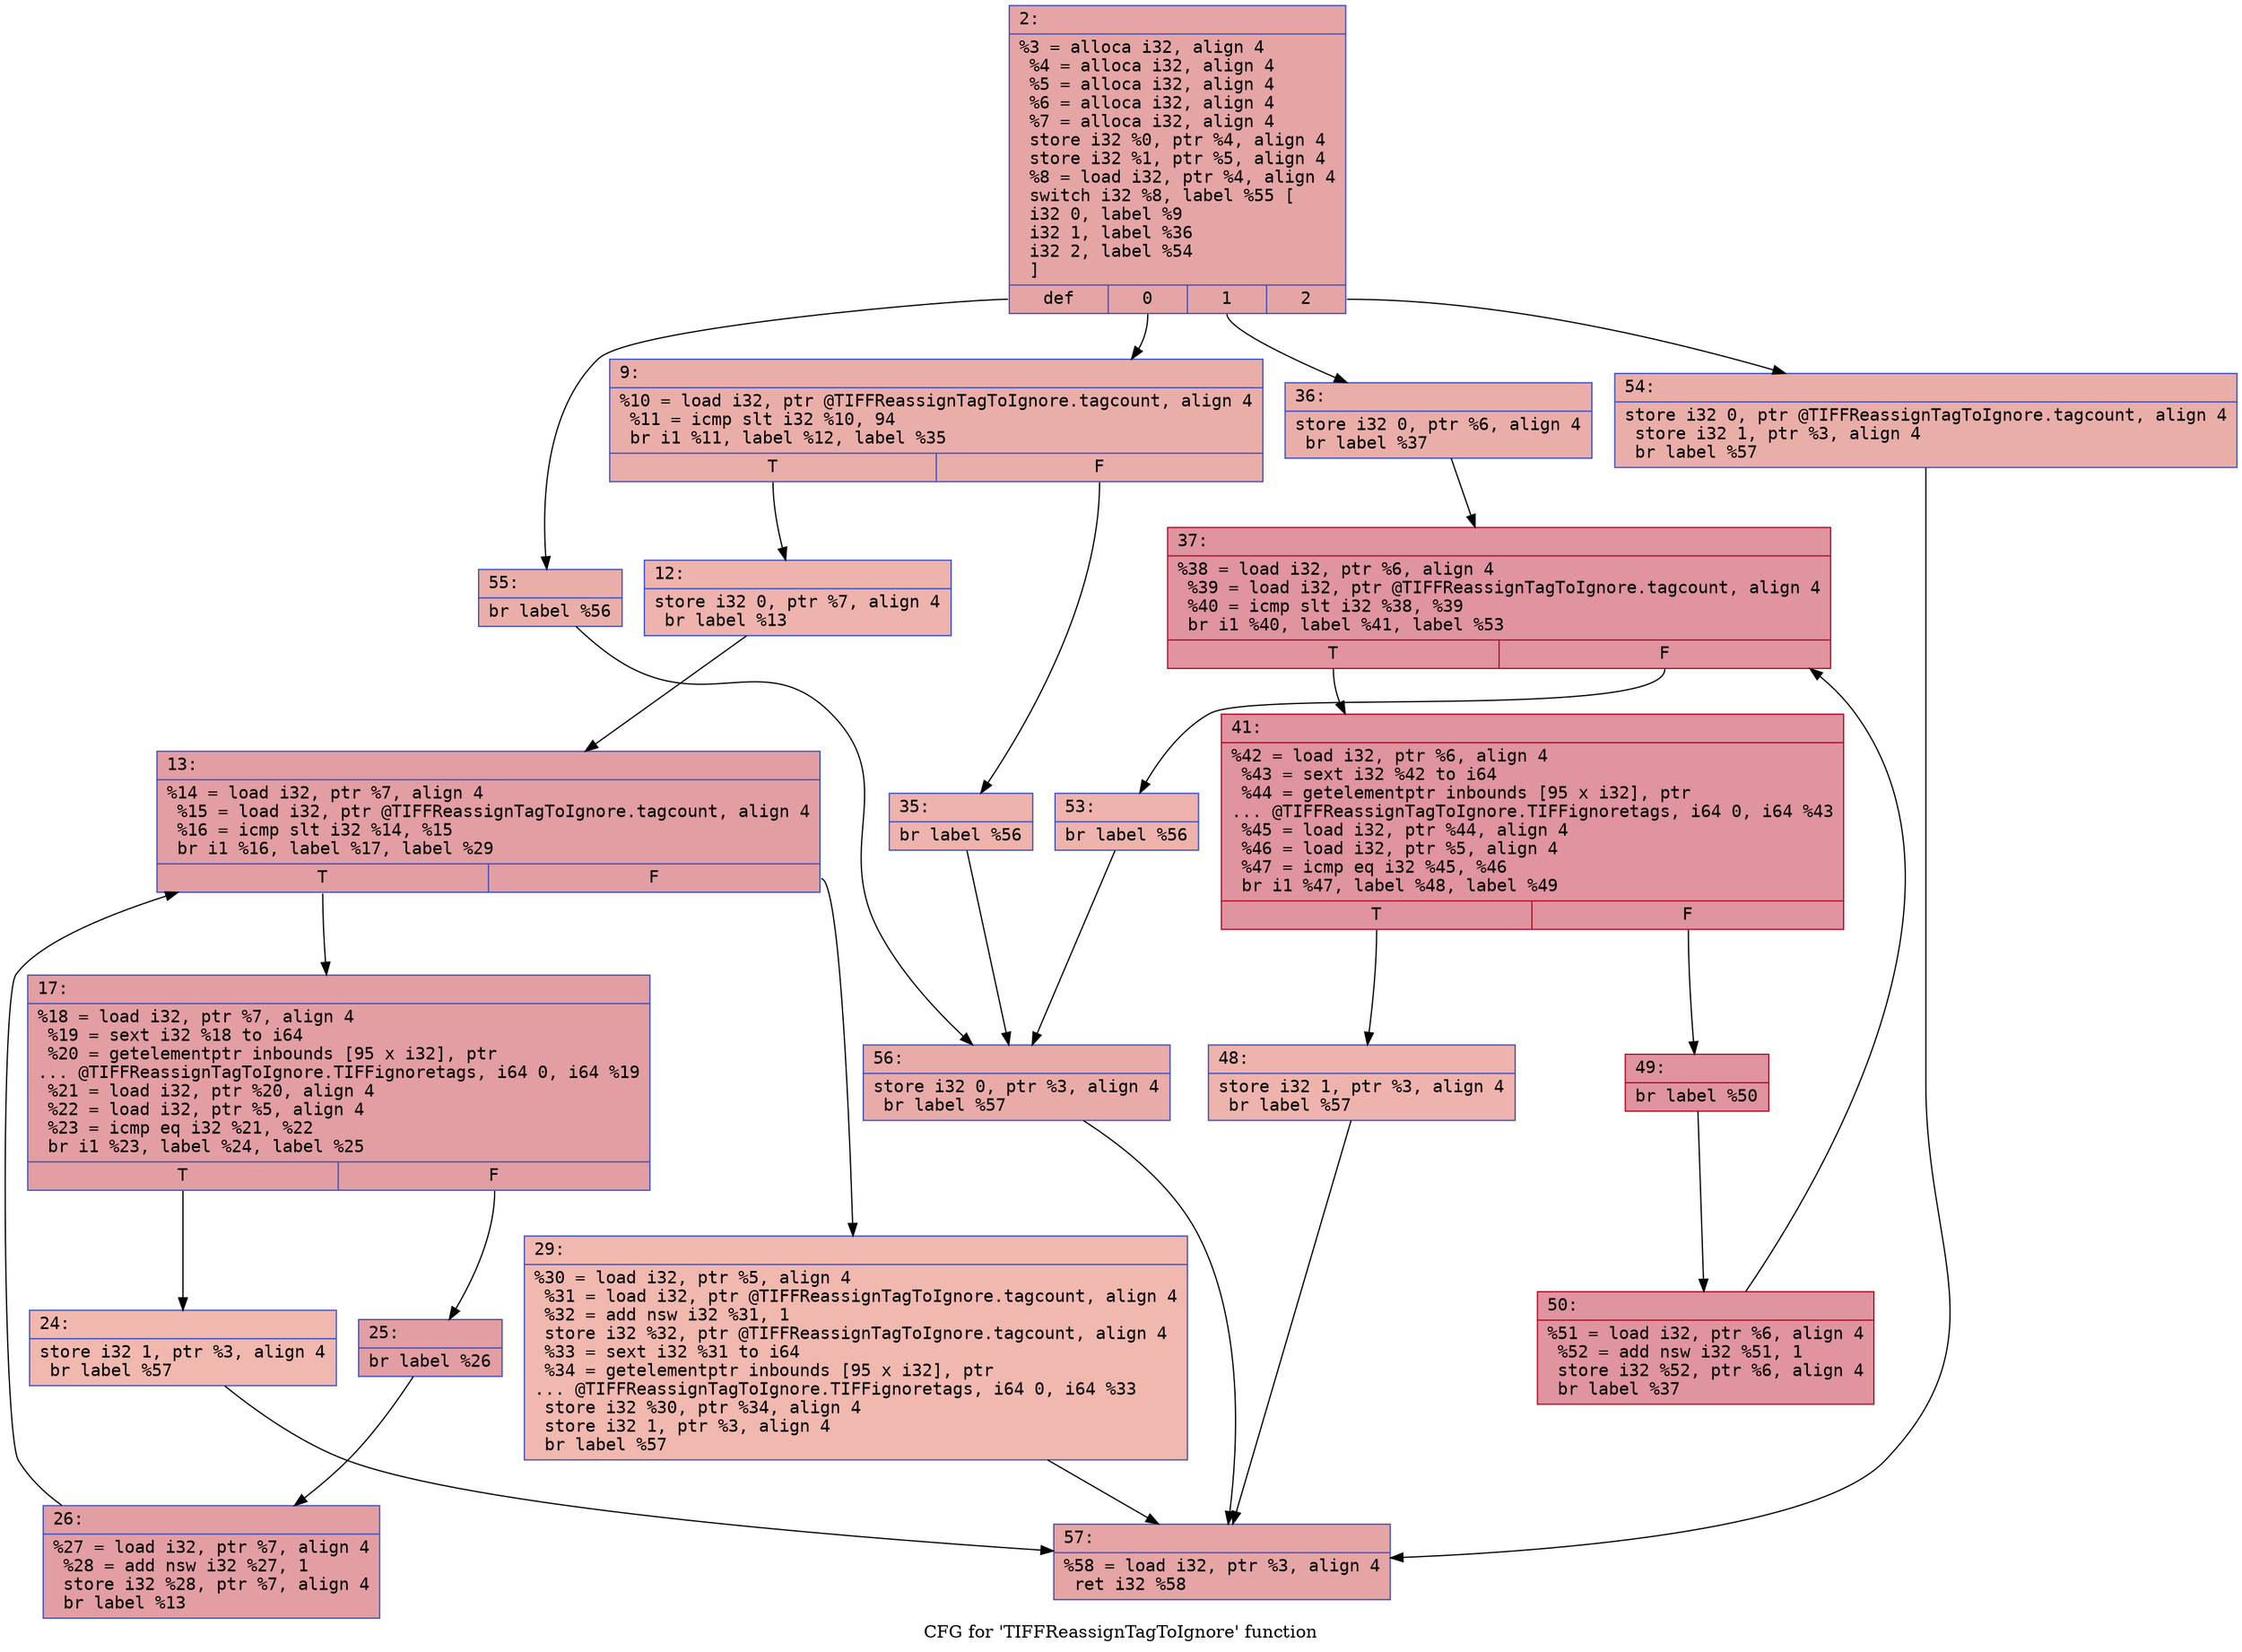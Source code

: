 digraph "CFG for 'TIFFReassignTagToIgnore' function" {
	label="CFG for 'TIFFReassignTagToIgnore' function";

	Node0x6000015c9db0 [shape=record,color="#3d50c3ff", style=filled, fillcolor="#c5333470" fontname="Courier",label="{2:\l|  %3 = alloca i32, align 4\l  %4 = alloca i32, align 4\l  %5 = alloca i32, align 4\l  %6 = alloca i32, align 4\l  %7 = alloca i32, align 4\l  store i32 %0, ptr %4, align 4\l  store i32 %1, ptr %5, align 4\l  %8 = load i32, ptr %4, align 4\l  switch i32 %8, label %55 [\l    i32 0, label %9\l    i32 1, label %36\l    i32 2, label %54\l  ]\l|{<s0>def|<s1>0|<s2>1|<s3>2}}"];
	Node0x6000015c9db0:s0 -> Node0x6000015ca350[tooltip="2 -> 55\nProbability 25.00%" ];
	Node0x6000015c9db0:s1 -> Node0x6000015c9e00[tooltip="2 -> 9\nProbability 25.00%" ];
	Node0x6000015c9db0:s2 -> Node0x6000015ca0d0[tooltip="2 -> 36\nProbability 25.00%" ];
	Node0x6000015c9db0:s3 -> Node0x6000015ca300[tooltip="2 -> 54\nProbability 25.00%" ];
	Node0x6000015c9e00 [shape=record,color="#3d50c3ff", style=filled, fillcolor="#d0473d70" fontname="Courier",label="{9:\l|  %10 = load i32, ptr @TIFFReassignTagToIgnore.tagcount, align 4\l  %11 = icmp slt i32 %10, 94\l  br i1 %11, label %12, label %35\l|{<s0>T|<s1>F}}"];
	Node0x6000015c9e00:s0 -> Node0x6000015c9e50[tooltip="9 -> 12\nProbability 50.00%" ];
	Node0x6000015c9e00:s1 -> Node0x6000015ca080[tooltip="9 -> 35\nProbability 50.00%" ];
	Node0x6000015c9e50 [shape=record,color="#3d50c3ff", style=filled, fillcolor="#d6524470" fontname="Courier",label="{12:\l|  store i32 0, ptr %7, align 4\l  br label %13\l}"];
	Node0x6000015c9e50 -> Node0x6000015c9ea0[tooltip="12 -> 13\nProbability 100.00%" ];
	Node0x6000015c9ea0 [shape=record,color="#3d50c3ff", style=filled, fillcolor="#be242e70" fontname="Courier",label="{13:\l|  %14 = load i32, ptr %7, align 4\l  %15 = load i32, ptr @TIFFReassignTagToIgnore.tagcount, align 4\l  %16 = icmp slt i32 %14, %15\l  br i1 %16, label %17, label %29\l|{<s0>T|<s1>F}}"];
	Node0x6000015c9ea0:s0 -> Node0x6000015c9ef0[tooltip="13 -> 17\nProbability 96.88%" ];
	Node0x6000015c9ea0:s1 -> Node0x6000015ca030[tooltip="13 -> 29\nProbability 3.12%" ];
	Node0x6000015c9ef0 [shape=record,color="#3d50c3ff", style=filled, fillcolor="#be242e70" fontname="Courier",label="{17:\l|  %18 = load i32, ptr %7, align 4\l  %19 = sext i32 %18 to i64\l  %20 = getelementptr inbounds [95 x i32], ptr\l... @TIFFReassignTagToIgnore.TIFFignoretags, i64 0, i64 %19\l  %21 = load i32, ptr %20, align 4\l  %22 = load i32, ptr %5, align 4\l  %23 = icmp eq i32 %21, %22\l  br i1 %23, label %24, label %25\l|{<s0>T|<s1>F}}"];
	Node0x6000015c9ef0:s0 -> Node0x6000015c9f40[tooltip="17 -> 24\nProbability 3.12%" ];
	Node0x6000015c9ef0:s1 -> Node0x6000015c9f90[tooltip="17 -> 25\nProbability 96.88%" ];
	Node0x6000015c9f40 [shape=record,color="#3d50c3ff", style=filled, fillcolor="#dc5d4a70" fontname="Courier",label="{24:\l|  store i32 1, ptr %3, align 4\l  br label %57\l}"];
	Node0x6000015c9f40 -> Node0x6000015ca3f0[tooltip="24 -> 57\nProbability 100.00%" ];
	Node0x6000015c9f90 [shape=record,color="#3d50c3ff", style=filled, fillcolor="#be242e70" fontname="Courier",label="{25:\l|  br label %26\l}"];
	Node0x6000015c9f90 -> Node0x6000015c9fe0[tooltip="25 -> 26\nProbability 100.00%" ];
	Node0x6000015c9fe0 [shape=record,color="#3d50c3ff", style=filled, fillcolor="#be242e70" fontname="Courier",label="{26:\l|  %27 = load i32, ptr %7, align 4\l  %28 = add nsw i32 %27, 1\l  store i32 %28, ptr %7, align 4\l  br label %13\l}"];
	Node0x6000015c9fe0 -> Node0x6000015c9ea0[tooltip="26 -> 13\nProbability 100.00%" ];
	Node0x6000015ca030 [shape=record,color="#3d50c3ff", style=filled, fillcolor="#dc5d4a70" fontname="Courier",label="{29:\l|  %30 = load i32, ptr %5, align 4\l  %31 = load i32, ptr @TIFFReassignTagToIgnore.tagcount, align 4\l  %32 = add nsw i32 %31, 1\l  store i32 %32, ptr @TIFFReassignTagToIgnore.tagcount, align 4\l  %33 = sext i32 %31 to i64\l  %34 = getelementptr inbounds [95 x i32], ptr\l... @TIFFReassignTagToIgnore.TIFFignoretags, i64 0, i64 %33\l  store i32 %30, ptr %34, align 4\l  store i32 1, ptr %3, align 4\l  br label %57\l}"];
	Node0x6000015ca030 -> Node0x6000015ca3f0[tooltip="29 -> 57\nProbability 100.00%" ];
	Node0x6000015ca080 [shape=record,color="#3d50c3ff", style=filled, fillcolor="#d6524470" fontname="Courier",label="{35:\l|  br label %56\l}"];
	Node0x6000015ca080 -> Node0x6000015ca3a0[tooltip="35 -> 56\nProbability 100.00%" ];
	Node0x6000015ca0d0 [shape=record,color="#3d50c3ff", style=filled, fillcolor="#d0473d70" fontname="Courier",label="{36:\l|  store i32 0, ptr %6, align 4\l  br label %37\l}"];
	Node0x6000015ca0d0 -> Node0x6000015ca120[tooltip="36 -> 37\nProbability 100.00%" ];
	Node0x6000015ca120 [shape=record,color="#b70d28ff", style=filled, fillcolor="#b70d2870" fontname="Courier",label="{37:\l|  %38 = load i32, ptr %6, align 4\l  %39 = load i32, ptr @TIFFReassignTagToIgnore.tagcount, align 4\l  %40 = icmp slt i32 %38, %39\l  br i1 %40, label %41, label %53\l|{<s0>T|<s1>F}}"];
	Node0x6000015ca120:s0 -> Node0x6000015ca170[tooltip="37 -> 41\nProbability 96.88%" ];
	Node0x6000015ca120:s1 -> Node0x6000015ca2b0[tooltip="37 -> 53\nProbability 3.12%" ];
	Node0x6000015ca170 [shape=record,color="#b70d28ff", style=filled, fillcolor="#b70d2870" fontname="Courier",label="{41:\l|  %42 = load i32, ptr %6, align 4\l  %43 = sext i32 %42 to i64\l  %44 = getelementptr inbounds [95 x i32], ptr\l... @TIFFReassignTagToIgnore.TIFFignoretags, i64 0, i64 %43\l  %45 = load i32, ptr %44, align 4\l  %46 = load i32, ptr %5, align 4\l  %47 = icmp eq i32 %45, %46\l  br i1 %47, label %48, label %49\l|{<s0>T|<s1>F}}"];
	Node0x6000015ca170:s0 -> Node0x6000015ca1c0[tooltip="41 -> 48\nProbability 3.12%" ];
	Node0x6000015ca170:s1 -> Node0x6000015ca210[tooltip="41 -> 49\nProbability 96.88%" ];
	Node0x6000015ca1c0 [shape=record,color="#3d50c3ff", style=filled, fillcolor="#d6524470" fontname="Courier",label="{48:\l|  store i32 1, ptr %3, align 4\l  br label %57\l}"];
	Node0x6000015ca1c0 -> Node0x6000015ca3f0[tooltip="48 -> 57\nProbability 100.00%" ];
	Node0x6000015ca210 [shape=record,color="#b70d28ff", style=filled, fillcolor="#b70d2870" fontname="Courier",label="{49:\l|  br label %50\l}"];
	Node0x6000015ca210 -> Node0x6000015ca260[tooltip="49 -> 50\nProbability 100.00%" ];
	Node0x6000015ca260 [shape=record,color="#b70d28ff", style=filled, fillcolor="#b70d2870" fontname="Courier",label="{50:\l|  %51 = load i32, ptr %6, align 4\l  %52 = add nsw i32 %51, 1\l  store i32 %52, ptr %6, align 4\l  br label %37\l}"];
	Node0x6000015ca260 -> Node0x6000015ca120[tooltip="50 -> 37\nProbability 100.00%" ];
	Node0x6000015ca2b0 [shape=record,color="#3d50c3ff", style=filled, fillcolor="#d6524470" fontname="Courier",label="{53:\l|  br label %56\l}"];
	Node0x6000015ca2b0 -> Node0x6000015ca3a0[tooltip="53 -> 56\nProbability 100.00%" ];
	Node0x6000015ca300 [shape=record,color="#3d50c3ff", style=filled, fillcolor="#d0473d70" fontname="Courier",label="{54:\l|  store i32 0, ptr @TIFFReassignTagToIgnore.tagcount, align 4\l  store i32 1, ptr %3, align 4\l  br label %57\l}"];
	Node0x6000015ca300 -> Node0x6000015ca3f0[tooltip="54 -> 57\nProbability 100.00%" ];
	Node0x6000015ca350 [shape=record,color="#3d50c3ff", style=filled, fillcolor="#d0473d70" fontname="Courier",label="{55:\l|  br label %56\l}"];
	Node0x6000015ca350 -> Node0x6000015ca3a0[tooltip="55 -> 56\nProbability 100.00%" ];
	Node0x6000015ca3a0 [shape=record,color="#3d50c3ff", style=filled, fillcolor="#cc403a70" fontname="Courier",label="{56:\l|  store i32 0, ptr %3, align 4\l  br label %57\l}"];
	Node0x6000015ca3a0 -> Node0x6000015ca3f0[tooltip="56 -> 57\nProbability 100.00%" ];
	Node0x6000015ca3f0 [shape=record,color="#3d50c3ff", style=filled, fillcolor="#c5333470" fontname="Courier",label="{57:\l|  %58 = load i32, ptr %3, align 4\l  ret i32 %58\l}"];
}
